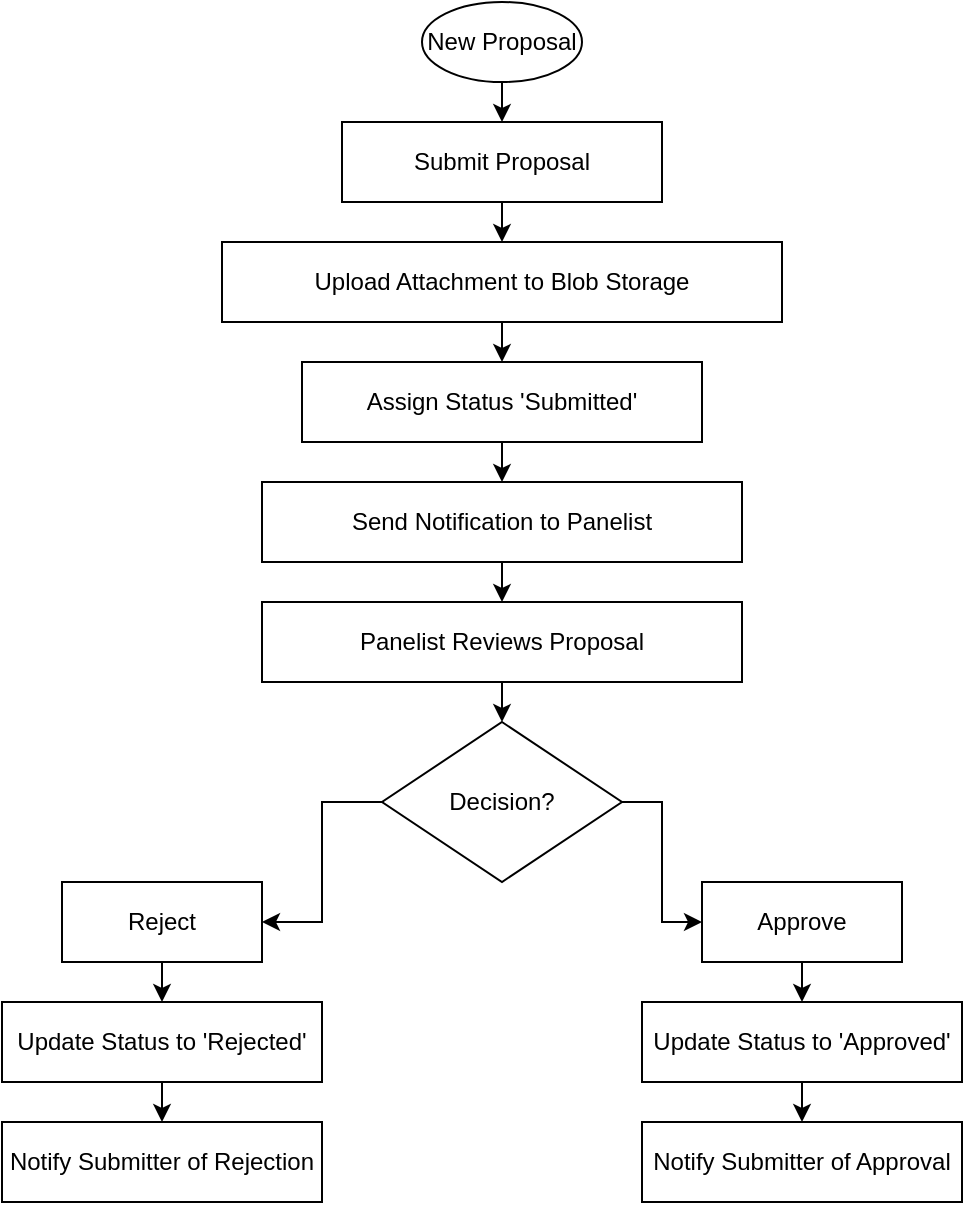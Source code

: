 <mxfile>
    <diagram id="R2lEEEUBdFMjLlhIrx00" name="Page-1">
        <mxGraphModel dx="816" dy="647" grid="1" gridSize="10" guides="1" tooltips="1" connect="1" arrows="1" fold="1" page="1" pageScale="1" pageWidth="1100" pageHeight="850" background="none" math="0" shadow="0">
            <root>
                <mxCell id="0"/>
                <mxCell id="1" parent="0"/>
                <mxCell id="2" value="New Proposal" style="shape=ellipse;whiteSpace=wrap;html=1;" parent="1" vertex="1">
                    <mxGeometry x="260" y="20" width="80" height="40" as="geometry"/>
                </mxCell>
                <mxCell id="3" value="Submit Proposal" style="rounded=0;whiteSpace=wrap;html=1;" parent="1" vertex="1">
                    <mxGeometry x="220" y="80" width="160" height="40" as="geometry"/>
                </mxCell>
                <mxCell id="4" value="Upload Attachment to Blob Storage" style="rounded=0;whiteSpace=wrap;html=1;" parent="1" vertex="1">
                    <mxGeometry x="160" y="140" width="280" height="40" as="geometry"/>
                </mxCell>
                <mxCell id="5" value="Assign Status 'Submitted'" style="rounded=0;whiteSpace=wrap;html=1;" parent="1" vertex="1">
                    <mxGeometry x="200" y="200" width="200" height="40" as="geometry"/>
                </mxCell>
                <mxCell id="6" value="Send Notification to Panelist" style="rounded=0;whiteSpace=wrap;html=1;" parent="1" vertex="1">
                    <mxGeometry x="180" y="260" width="240" height="40" as="geometry"/>
                </mxCell>
                <mxCell id="7" value="Panelist Reviews Proposal" style="rounded=0;whiteSpace=wrap;html=1;" parent="1" vertex="1">
                    <mxGeometry x="180" y="320" width="240" height="40" as="geometry"/>
                </mxCell>
                <mxCell id="8" value="Decision?" style="shape=rhombus;whiteSpace=wrap;html=1;" parent="1" vertex="1">
                    <mxGeometry x="240" y="380" width="120" height="80" as="geometry"/>
                </mxCell>
                <mxCell id="9" value="Approve" style="rounded=0;whiteSpace=wrap;html=1;" parent="1" vertex="1">
                    <mxGeometry x="400" y="460" width="100" height="40" as="geometry"/>
                </mxCell>
                <mxCell id="10" value="Update Status to 'Approved'" style="rounded=0;whiteSpace=wrap;html=1;" parent="1" vertex="1">
                    <mxGeometry x="370" y="520" width="160" height="40" as="geometry"/>
                </mxCell>
                <mxCell id="11" value="Notify Submitter of Approval" style="rounded=0;whiteSpace=wrap;html=1;" parent="1" vertex="1">
                    <mxGeometry x="370" y="580" width="160" height="40" as="geometry"/>
                </mxCell>
                <mxCell id="12" value="Reject" style="rounded=0;whiteSpace=wrap;html=1;" parent="1" vertex="1">
                    <mxGeometry x="80" y="460" width="100" height="40" as="geometry"/>
                </mxCell>
                <mxCell id="13" value="Update Status to 'Rejected'" style="rounded=0;whiteSpace=wrap;html=1;" parent="1" vertex="1">
                    <mxGeometry x="50" y="520" width="160" height="40" as="geometry"/>
                </mxCell>
                <mxCell id="14" value="Notify Submitter of Rejection" style="rounded=0;whiteSpace=wrap;html=1;" parent="1" vertex="1">
                    <mxGeometry x="50" y="580" width="160" height="40" as="geometry"/>
                </mxCell>
                <mxCell id="18" value="" style="edgeStyle=elbowEdgeStyle;html=1;rounded=0;orthogonalLoop=1;jettySize=auto;" parent="1" source="2" target="3" edge="1">
                    <mxGeometry relative="1" as="geometry"/>
                </mxCell>
                <mxCell id="19" value="" style="edgeStyle=elbowEdgeStyle;html=1;rounded=0;orthogonalLoop=1;jettySize=auto;" parent="1" source="3" target="4" edge="1">
                    <mxGeometry relative="1" as="geometry"/>
                </mxCell>
                <mxCell id="20" value="" style="edgeStyle=elbowEdgeStyle;html=1;rounded=0;orthogonalLoop=1;jettySize=auto;" parent="1" source="4" target="5" edge="1">
                    <mxGeometry relative="1" as="geometry"/>
                </mxCell>
                <mxCell id="21" value="" style="edgeStyle=elbowEdgeStyle;html=1;rounded=0;orthogonalLoop=1;jettySize=auto;" parent="1" source="5" target="6" edge="1">
                    <mxGeometry relative="1" as="geometry"/>
                </mxCell>
                <mxCell id="22" value="" style="edgeStyle=elbowEdgeStyle;html=1;rounded=0;orthogonalLoop=1;jettySize=auto;" parent="1" source="6" target="7" edge="1">
                    <mxGeometry relative="1" as="geometry"/>
                </mxCell>
                <mxCell id="23" value="" style="edgeStyle=elbowEdgeStyle;html=1;rounded=0;orthogonalLoop=1;jettySize=auto;" parent="1" source="7" target="8" edge="1">
                    <mxGeometry relative="1" as="geometry"/>
                </mxCell>
                <mxCell id="24" value="" style="edgeStyle=elbowEdgeStyle;html=1;rounded=0;orthogonalLoop=1;jettySize=auto;" parent="1" source="8" target="9" edge="1">
                    <mxGeometry relative="1" as="geometry"/>
                </mxCell>
                <mxCell id="25" value="" style="edgeStyle=elbowEdgeStyle;html=1;rounded=0;orthogonalLoop=1;jettySize=auto;" parent="1" source="8" target="12" edge="1">
                    <mxGeometry relative="1" as="geometry"/>
                </mxCell>
                <mxCell id="26" value="" style="edgeStyle=elbowEdgeStyle;html=1;rounded=0;orthogonalLoop=1;jettySize=auto;" parent="1" source="8" edge="1">
                    <mxGeometry relative="1" as="geometry">
                        <mxPoint x="300" y="460" as="targetPoint"/>
                    </mxGeometry>
                </mxCell>
                <mxCell id="27" value="" style="edgeStyle=elbowEdgeStyle;html=1;rounded=0;orthogonalLoop=1;jettySize=auto;" parent="1" source="9" target="10" edge="1">
                    <mxGeometry relative="1" as="geometry"/>
                </mxCell>
                <mxCell id="28" value="" style="edgeStyle=elbowEdgeStyle;html=1;rounded=0;orthogonalLoop=1;jettySize=auto;" parent="1" source="10" target="11" edge="1">
                    <mxGeometry relative="1" as="geometry"/>
                </mxCell>
                <mxCell id="29" value="" style="edgeStyle=elbowEdgeStyle;html=1;rounded=0;orthogonalLoop=1;jettySize=auto;" parent="1" source="12" target="13" edge="1">
                    <mxGeometry relative="1" as="geometry"/>
                </mxCell>
                <mxCell id="30" value="" style="edgeStyle=elbowEdgeStyle;html=1;rounded=0;orthogonalLoop=1;jettySize=auto;" parent="1" source="13" target="14" edge="1">
                    <mxGeometry relative="1" as="geometry"/>
                </mxCell>
                <mxCell id="31" value="" style="edgeStyle=elbowEdgeStyle;html=1;rounded=0;orthogonalLoop=1;jettySize=auto;" parent="1" target="16" edge="1">
                    <mxGeometry relative="1" as="geometry">
                        <mxPoint x="300" y="500" as="sourcePoint"/>
                    </mxGeometry>
                </mxCell>
                <mxCell id="32" value="" style="edgeStyle=elbowEdgeStyle;html=1;rounded=0;orthogonalLoop=1;jettySize=auto;" parent="1" target="17" edge="1">
                    <mxGeometry relative="1" as="geometry">
                        <mxPoint x="300" y="560" as="sourcePoint"/>
                    </mxGeometry>
                </mxCell>
            </root>
        </mxGraphModel>
    </diagram>
</mxfile>